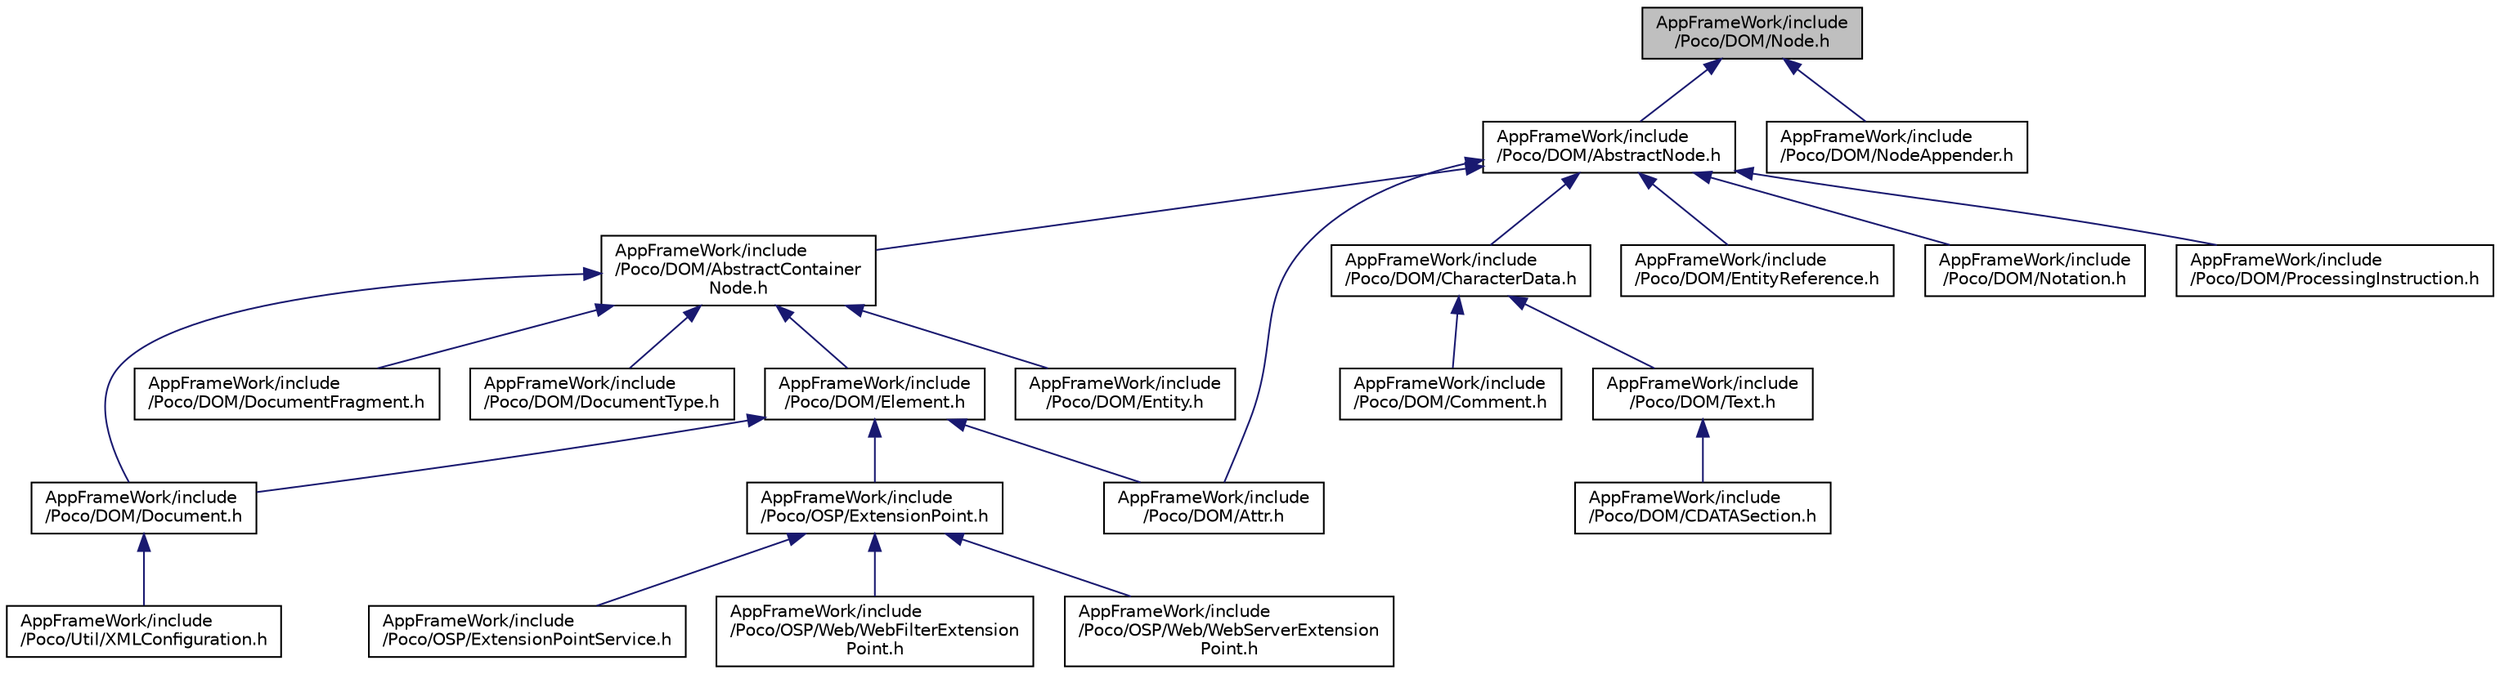 digraph "AppFrameWork/include/Poco/DOM/Node.h"
{
 // LATEX_PDF_SIZE
  edge [fontname="Helvetica",fontsize="10",labelfontname="Helvetica",labelfontsize="10"];
  node [fontname="Helvetica",fontsize="10",shape=record];
  Node1 [label="AppFrameWork/include\l/Poco/DOM/Node.h",height=0.2,width=0.4,color="black", fillcolor="grey75", style="filled", fontcolor="black",tooltip=" "];
  Node1 -> Node2 [dir="back",color="midnightblue",fontsize="10",style="solid",fontname="Helvetica"];
  Node2 [label="AppFrameWork/include\l/Poco/DOM/AbstractNode.h",height=0.2,width=0.4,color="black", fillcolor="white", style="filled",URL="$AbstractNode_8h.html",tooltip=" "];
  Node2 -> Node3 [dir="back",color="midnightblue",fontsize="10",style="solid",fontname="Helvetica"];
  Node3 [label="AppFrameWork/include\l/Poco/DOM/AbstractContainer\lNode.h",height=0.2,width=0.4,color="black", fillcolor="white", style="filled",URL="$AbstractContainerNode_8h.html",tooltip=" "];
  Node3 -> Node4 [dir="back",color="midnightblue",fontsize="10",style="solid",fontname="Helvetica"];
  Node4 [label="AppFrameWork/include\l/Poco/DOM/Document.h",height=0.2,width=0.4,color="black", fillcolor="white", style="filled",URL="$Document_8h.html",tooltip=" "];
  Node4 -> Node5 [dir="back",color="midnightblue",fontsize="10",style="solid",fontname="Helvetica"];
  Node5 [label="AppFrameWork/include\l/Poco/Util/XMLConfiguration.h",height=0.2,width=0.4,color="black", fillcolor="white", style="filled",URL="$XMLConfiguration_8h.html",tooltip=" "];
  Node3 -> Node6 [dir="back",color="midnightblue",fontsize="10",style="solid",fontname="Helvetica"];
  Node6 [label="AppFrameWork/include\l/Poco/DOM/DocumentFragment.h",height=0.2,width=0.4,color="black", fillcolor="white", style="filled",URL="$DocumentFragment_8h.html",tooltip=" "];
  Node3 -> Node7 [dir="back",color="midnightblue",fontsize="10",style="solid",fontname="Helvetica"];
  Node7 [label="AppFrameWork/include\l/Poco/DOM/DocumentType.h",height=0.2,width=0.4,color="black", fillcolor="white", style="filled",URL="$DocumentType_8h.html",tooltip=" "];
  Node3 -> Node8 [dir="back",color="midnightblue",fontsize="10",style="solid",fontname="Helvetica"];
  Node8 [label="AppFrameWork/include\l/Poco/DOM/Element.h",height=0.2,width=0.4,color="black", fillcolor="white", style="filled",URL="$Element_8h.html",tooltip=" "];
  Node8 -> Node9 [dir="back",color="midnightblue",fontsize="10",style="solid",fontname="Helvetica"];
  Node9 [label="AppFrameWork/include\l/Poco/DOM/Attr.h",height=0.2,width=0.4,color="black", fillcolor="white", style="filled",URL="$Attr_8h.html",tooltip=" "];
  Node8 -> Node4 [dir="back",color="midnightblue",fontsize="10",style="solid",fontname="Helvetica"];
  Node8 -> Node10 [dir="back",color="midnightblue",fontsize="10",style="solid",fontname="Helvetica"];
  Node10 [label="AppFrameWork/include\l/Poco/OSP/ExtensionPoint.h",height=0.2,width=0.4,color="black", fillcolor="white", style="filled",URL="$ExtensionPoint_8h.html",tooltip=" "];
  Node10 -> Node11 [dir="back",color="midnightblue",fontsize="10",style="solid",fontname="Helvetica"];
  Node11 [label="AppFrameWork/include\l/Poco/OSP/ExtensionPointService.h",height=0.2,width=0.4,color="black", fillcolor="white", style="filled",URL="$ExtensionPointService_8h.html",tooltip=" "];
  Node10 -> Node12 [dir="back",color="midnightblue",fontsize="10",style="solid",fontname="Helvetica"];
  Node12 [label="AppFrameWork/include\l/Poco/OSP/Web/WebFilterExtension\lPoint.h",height=0.2,width=0.4,color="black", fillcolor="white", style="filled",URL="$WebFilterExtensionPoint_8h.html",tooltip=" "];
  Node10 -> Node13 [dir="back",color="midnightblue",fontsize="10",style="solid",fontname="Helvetica"];
  Node13 [label="AppFrameWork/include\l/Poco/OSP/Web/WebServerExtension\lPoint.h",height=0.2,width=0.4,color="black", fillcolor="white", style="filled",URL="$WebServerExtensionPoint_8h.html",tooltip=" "];
  Node3 -> Node14 [dir="back",color="midnightblue",fontsize="10",style="solid",fontname="Helvetica"];
  Node14 [label="AppFrameWork/include\l/Poco/DOM/Entity.h",height=0.2,width=0.4,color="black", fillcolor="white", style="filled",URL="$Entity_8h.html",tooltip=" "];
  Node2 -> Node9 [dir="back",color="midnightblue",fontsize="10",style="solid",fontname="Helvetica"];
  Node2 -> Node15 [dir="back",color="midnightblue",fontsize="10",style="solid",fontname="Helvetica"];
  Node15 [label="AppFrameWork/include\l/Poco/DOM/CharacterData.h",height=0.2,width=0.4,color="black", fillcolor="white", style="filled",URL="$CharacterData_8h.html",tooltip=" "];
  Node15 -> Node16 [dir="back",color="midnightblue",fontsize="10",style="solid",fontname="Helvetica"];
  Node16 [label="AppFrameWork/include\l/Poco/DOM/Comment.h",height=0.2,width=0.4,color="black", fillcolor="white", style="filled",URL="$Comment_8h.html",tooltip=" "];
  Node15 -> Node17 [dir="back",color="midnightblue",fontsize="10",style="solid",fontname="Helvetica"];
  Node17 [label="AppFrameWork/include\l/Poco/DOM/Text.h",height=0.2,width=0.4,color="black", fillcolor="white", style="filled",URL="$Text_8h.html",tooltip=" "];
  Node17 -> Node18 [dir="back",color="midnightblue",fontsize="10",style="solid",fontname="Helvetica"];
  Node18 [label="AppFrameWork/include\l/Poco/DOM/CDATASection.h",height=0.2,width=0.4,color="black", fillcolor="white", style="filled",URL="$CDATASection_8h.html",tooltip=" "];
  Node2 -> Node19 [dir="back",color="midnightblue",fontsize="10",style="solid",fontname="Helvetica"];
  Node19 [label="AppFrameWork/include\l/Poco/DOM/EntityReference.h",height=0.2,width=0.4,color="black", fillcolor="white", style="filled",URL="$EntityReference_8h.html",tooltip=" "];
  Node2 -> Node20 [dir="back",color="midnightblue",fontsize="10",style="solid",fontname="Helvetica"];
  Node20 [label="AppFrameWork/include\l/Poco/DOM/Notation.h",height=0.2,width=0.4,color="black", fillcolor="white", style="filled",URL="$Notation_8h.html",tooltip=" "];
  Node2 -> Node21 [dir="back",color="midnightblue",fontsize="10",style="solid",fontname="Helvetica"];
  Node21 [label="AppFrameWork/include\l/Poco/DOM/ProcessingInstruction.h",height=0.2,width=0.4,color="black", fillcolor="white", style="filled",URL="$ProcessingInstruction_8h.html",tooltip=" "];
  Node1 -> Node22 [dir="back",color="midnightblue",fontsize="10",style="solid",fontname="Helvetica"];
  Node22 [label="AppFrameWork/include\l/Poco/DOM/NodeAppender.h",height=0.2,width=0.4,color="black", fillcolor="white", style="filled",URL="$NodeAppender_8h.html",tooltip=" "];
}
